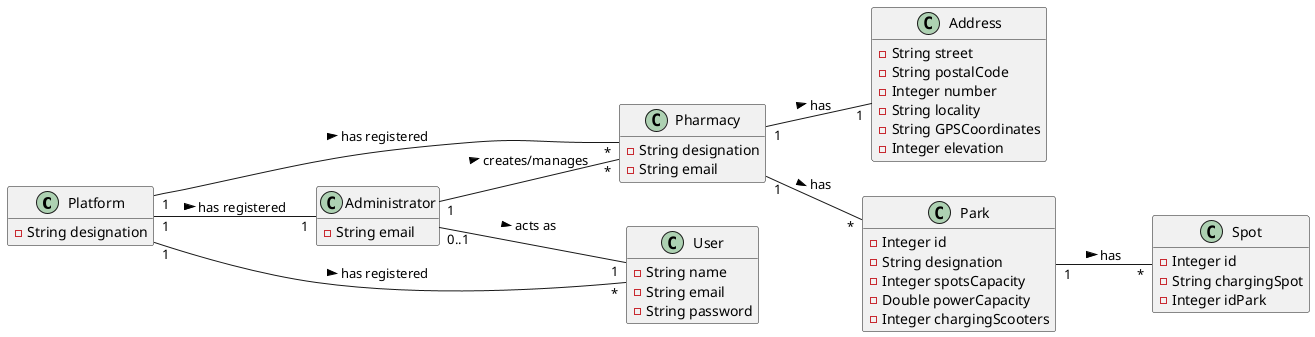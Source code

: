 @startuml

hide methods
left to right direction

class Platform {
  -String designation
}

class Pharmacy {
  -String designation
  -String email
}

class Address {
  -String street
  -String postalCode
  -Integer number
  -String locality
  -String GPSCoordinates
  -Integer elevation
}

class Park {
  -Integer id
  -String designation
  -Integer spotsCapacity
  -Double powerCapacity
  -Integer chargingScooters
}

class Spot {
  -Integer id
  -String chargingSpot
  -Integer idPark
}

class User {
  -String name
  -String email
  -String password
}

class Administrator {
  -String email
}

Platform "1" -- "*" Pharmacy : has registered >
Platform "1" -- "1" Administrator : has registered >
Platform "1" -- "*" User : has registered >

Pharmacy "1" -- "1" Address : has >

Pharmacy "1" -- "*" Park : has >

Park "1" -- "*" Spot : has >

Administrator "0..1" -- "1" User : acts as >
Administrator "1" -- "*" Pharmacy : creates/manages >


@enduml
